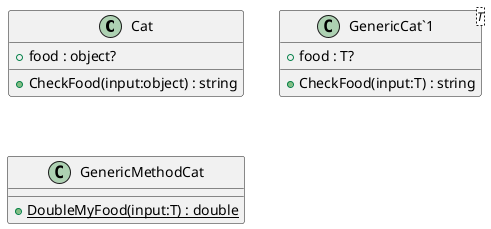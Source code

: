 @startuml
class Cat {
    + food : object?
    + CheckFood(input:object) : string
}
class "GenericCat`1"<T> {
    + food : T?
    + CheckFood(input:T) : string
}
class GenericMethodCat {
    + {static} DoubleMyFood(input:T) : double
}
@enduml
